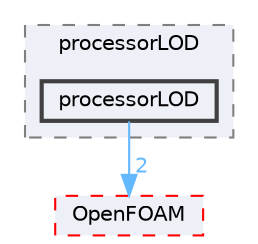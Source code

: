 digraph "src/meshTools/processorLOD/processorLOD"
{
 // LATEX_PDF_SIZE
  bgcolor="transparent";
  edge [fontname=Helvetica,fontsize=10,labelfontname=Helvetica,labelfontsize=10];
  node [fontname=Helvetica,fontsize=10,shape=box,height=0.2,width=0.4];
  compound=true
  subgraph clusterdir_37fa615bf9ef1beb1efdb4eaf3f47e60 {
    graph [ bgcolor="#edf0f7", pencolor="grey50", label="processorLOD", fontname=Helvetica,fontsize=10 style="filled,dashed", URL="dir_37fa615bf9ef1beb1efdb4eaf3f47e60.html",tooltip=""]
  dir_0c3d0c67f80032fa283b0f5a4c89f1a3 [label="processorLOD", fillcolor="#edf0f7", color="grey25", style="filled,bold", URL="dir_0c3d0c67f80032fa283b0f5a4c89f1a3.html",tooltip=""];
  }
  dir_c5473ff19b20e6ec4dfe5c310b3778a8 [label="OpenFOAM", fillcolor="#edf0f7", color="red", style="filled,dashed", URL="dir_c5473ff19b20e6ec4dfe5c310b3778a8.html",tooltip=""];
  dir_0c3d0c67f80032fa283b0f5a4c89f1a3->dir_c5473ff19b20e6ec4dfe5c310b3778a8 [headlabel="2", labeldistance=1.5 headhref="dir_003098_002695.html" href="dir_003098_002695.html" color="steelblue1" fontcolor="steelblue1"];
}
